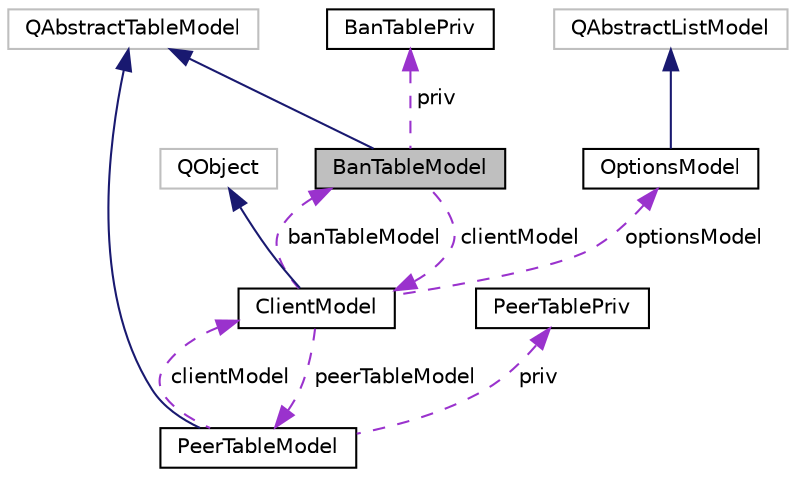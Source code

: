 digraph "BanTableModel"
{
  edge [fontname="Helvetica",fontsize="10",labelfontname="Helvetica",labelfontsize="10"];
  node [fontname="Helvetica",fontsize="10",shape=record];
  Node2 [label="BanTableModel",height=0.2,width=0.4,color="black", fillcolor="grey75", style="filled", fontcolor="black"];
  Node3 -> Node2 [dir="back",color="midnightblue",fontsize="10",style="solid",fontname="Helvetica"];
  Node3 [label="QAbstractTableModel",height=0.2,width=0.4,color="grey75", fillcolor="white", style="filled"];
  Node4 -> Node2 [dir="back",color="darkorchid3",fontsize="10",style="dashed",label=" priv" ,fontname="Helvetica"];
  Node4 [label="BanTablePriv",height=0.2,width=0.4,color="black", fillcolor="white", style="filled",URL="$d6/d05/class_ban_table_priv.html"];
  Node5 -> Node2 [dir="back",color="darkorchid3",fontsize="10",style="dashed",label=" clientModel" ,fontname="Helvetica"];
  Node5 [label="ClientModel",height=0.2,width=0.4,color="black", fillcolor="white", style="filled",URL="$df/d25/class_client_model.html",tooltip="Model for Ion network client. "];
  Node6 -> Node5 [dir="back",color="midnightblue",fontsize="10",style="solid",fontname="Helvetica"];
  Node6 [label="QObject",height=0.2,width=0.4,color="grey75", fillcolor="white", style="filled"];
  Node7 -> Node5 [dir="back",color="darkorchid3",fontsize="10",style="dashed",label=" peerTableModel" ,fontname="Helvetica"];
  Node7 [label="PeerTableModel",height=0.2,width=0.4,color="black", fillcolor="white", style="filled",URL="$d7/d25/class_peer_table_model.html",tooltip="Qt model providing information about connected peers, similar to the \"getpeerinfo\" RPC call..."];
  Node3 -> Node7 [dir="back",color="midnightblue",fontsize="10",style="solid",fontname="Helvetica"];
  Node8 -> Node7 [dir="back",color="darkorchid3",fontsize="10",style="dashed",label=" priv" ,fontname="Helvetica"];
  Node8 [label="PeerTablePriv",height=0.2,width=0.4,color="black", fillcolor="white", style="filled",URL="$dd/d0b/class_peer_table_priv.html"];
  Node5 -> Node7 [dir="back",color="darkorchid3",fontsize="10",style="dashed",label=" clientModel" ,fontname="Helvetica"];
  Node2 -> Node5 [dir="back",color="darkorchid3",fontsize="10",style="dashed",label=" banTableModel" ,fontname="Helvetica"];
  Node9 -> Node5 [dir="back",color="darkorchid3",fontsize="10",style="dashed",label=" optionsModel" ,fontname="Helvetica"];
  Node9 [label="OptionsModel",height=0.2,width=0.4,color="black", fillcolor="white", style="filled",URL="$da/d1f/class_options_model.html",tooltip="Interface from Qt to configuration data structure for Ion client. "];
  Node10 -> Node9 [dir="back",color="midnightblue",fontsize="10",style="solid",fontname="Helvetica"];
  Node10 [label="QAbstractListModel",height=0.2,width=0.4,color="grey75", fillcolor="white", style="filled"];
}
